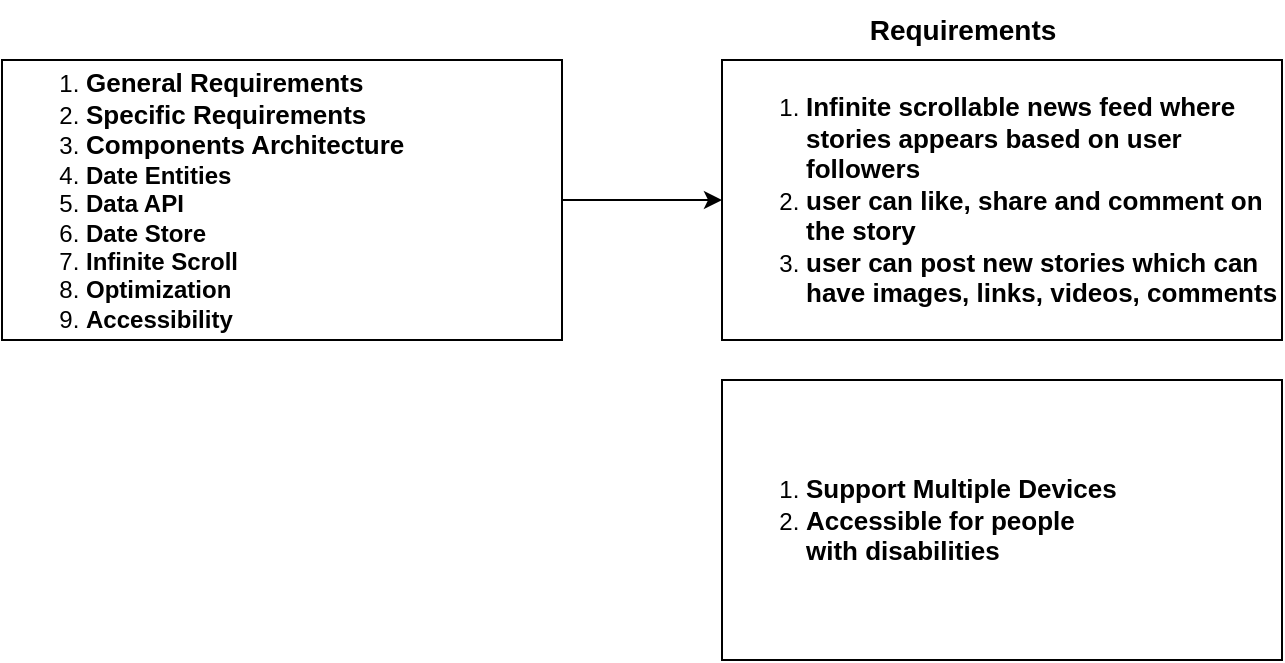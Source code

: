 <mxfile version="23.1.2" type="github">
  <diagram name="Page-1" id="BTYB-R5RXOuTGf83OroQ">
    <mxGraphModel dx="1050" dy="603" grid="1" gridSize="10" guides="1" tooltips="1" connect="1" arrows="1" fold="1" page="1" pageScale="1" pageWidth="827" pageHeight="1169" background="none" math="0" shadow="0">
      <root>
        <mxCell id="0" />
        <mxCell id="1" parent="0" />
        <mxCell id="VGMyVJOUinRj58D-rcPM-3" style="edgeStyle=orthogonalEdgeStyle;rounded=0;orthogonalLoop=1;jettySize=auto;html=1;exitX=1;exitY=0.5;exitDx=0;exitDy=0;entryX=0;entryY=0.5;entryDx=0;entryDy=0;" edge="1" parent="1" source="VGMyVJOUinRj58D-rcPM-1" target="VGMyVJOUinRj58D-rcPM-2">
          <mxGeometry relative="1" as="geometry" />
        </mxCell>
        <mxCell id="VGMyVJOUinRj58D-rcPM-1" value="&lt;ol&gt;&lt;li&gt;&lt;font style=&quot;font-size: 13px;&quot;&gt;&lt;b&gt;General Requirements&lt;/b&gt;&lt;/font&gt;&lt;/li&gt;&lt;li&gt;&lt;span style=&quot;font-size: 13px; background-color: initial;&quot;&gt;&lt;b&gt;Specific Requirements&lt;/b&gt;&lt;/span&gt;&lt;/li&gt;&lt;li&gt;&lt;span style=&quot;font-size: 13px; background-color: initial;&quot;&gt;&lt;b&gt;Components Architecture&lt;/b&gt;&lt;/span&gt;&lt;/li&gt;&lt;li&gt;&lt;b&gt;Date Entities&lt;/b&gt;&lt;/li&gt;&lt;li&gt;&lt;b&gt;Data API&lt;/b&gt;&lt;/li&gt;&lt;li&gt;&lt;b&gt;Date Store&lt;/b&gt;&lt;/li&gt;&lt;li&gt;&lt;b&gt;Infinite Scroll&lt;/b&gt;&lt;/li&gt;&lt;li&gt;&lt;b&gt;Optimization&lt;/b&gt;&lt;/li&gt;&lt;li&gt;&lt;b&gt;Accessibility&lt;/b&gt;&lt;br&gt;&lt;/li&gt;&lt;/ol&gt;" style="rounded=0;whiteSpace=wrap;html=1;align=left;" vertex="1" parent="1">
          <mxGeometry x="40" y="40" width="280" height="140" as="geometry" />
        </mxCell>
        <mxCell id="VGMyVJOUinRj58D-rcPM-2" value="&lt;ol&gt;&lt;li&gt;&lt;span style=&quot;font-size: 13px;&quot;&gt;&lt;b&gt;Infinite scrollable news feed where stories appears based on user followers&lt;/b&gt;&lt;/span&gt;&lt;/li&gt;&lt;li&gt;&lt;span style=&quot;font-size: 13px;&quot;&gt;&lt;b&gt;user can like, share and comment on the story&lt;/b&gt;&lt;/span&gt;&lt;/li&gt;&lt;li&gt;&lt;span style=&quot;font-size: 13px;&quot;&gt;&lt;b&gt;user can post new stories which can have images, links, videos, comments&lt;/b&gt;&lt;/span&gt;&lt;/li&gt;&lt;/ol&gt;" style="rounded=0;whiteSpace=wrap;html=1;align=left;" vertex="1" parent="1">
          <mxGeometry x="400" y="40" width="280" height="140" as="geometry" />
        </mxCell>
        <mxCell id="VGMyVJOUinRj58D-rcPM-4" value="&lt;ol&gt;&lt;li&gt;&lt;span style=&quot;font-size: 13px;&quot;&gt;&lt;b&gt;Support Multiple Devices&lt;/b&gt;&lt;/span&gt;&lt;/li&gt;&lt;li&gt;&lt;span style=&quot;font-size: 13px;&quot;&gt;&lt;b&gt;Accessible for people with&amp;nbsp;disabilities&lt;span style=&quot;white-space: pre;&quot;&gt;&#x9;&lt;/span&gt;&lt;/b&gt;&lt;/span&gt;&lt;/li&gt;&lt;/ol&gt;" style="rounded=0;whiteSpace=wrap;html=1;align=left;" vertex="1" parent="1">
          <mxGeometry x="400" y="200" width="280" height="140" as="geometry" />
        </mxCell>
        <mxCell id="VGMyVJOUinRj58D-rcPM-5" value="&lt;b&gt;&lt;font style=&quot;font-size: 14px;&quot;&gt;Requirements&lt;/font&gt;&lt;/b&gt;" style="text;html=1;align=center;verticalAlign=middle;resizable=0;points=[];autosize=1;strokeColor=none;fillColor=none;" vertex="1" parent="1">
          <mxGeometry x="460" y="10" width="120" height="30" as="geometry" />
        </mxCell>
      </root>
    </mxGraphModel>
  </diagram>
</mxfile>
